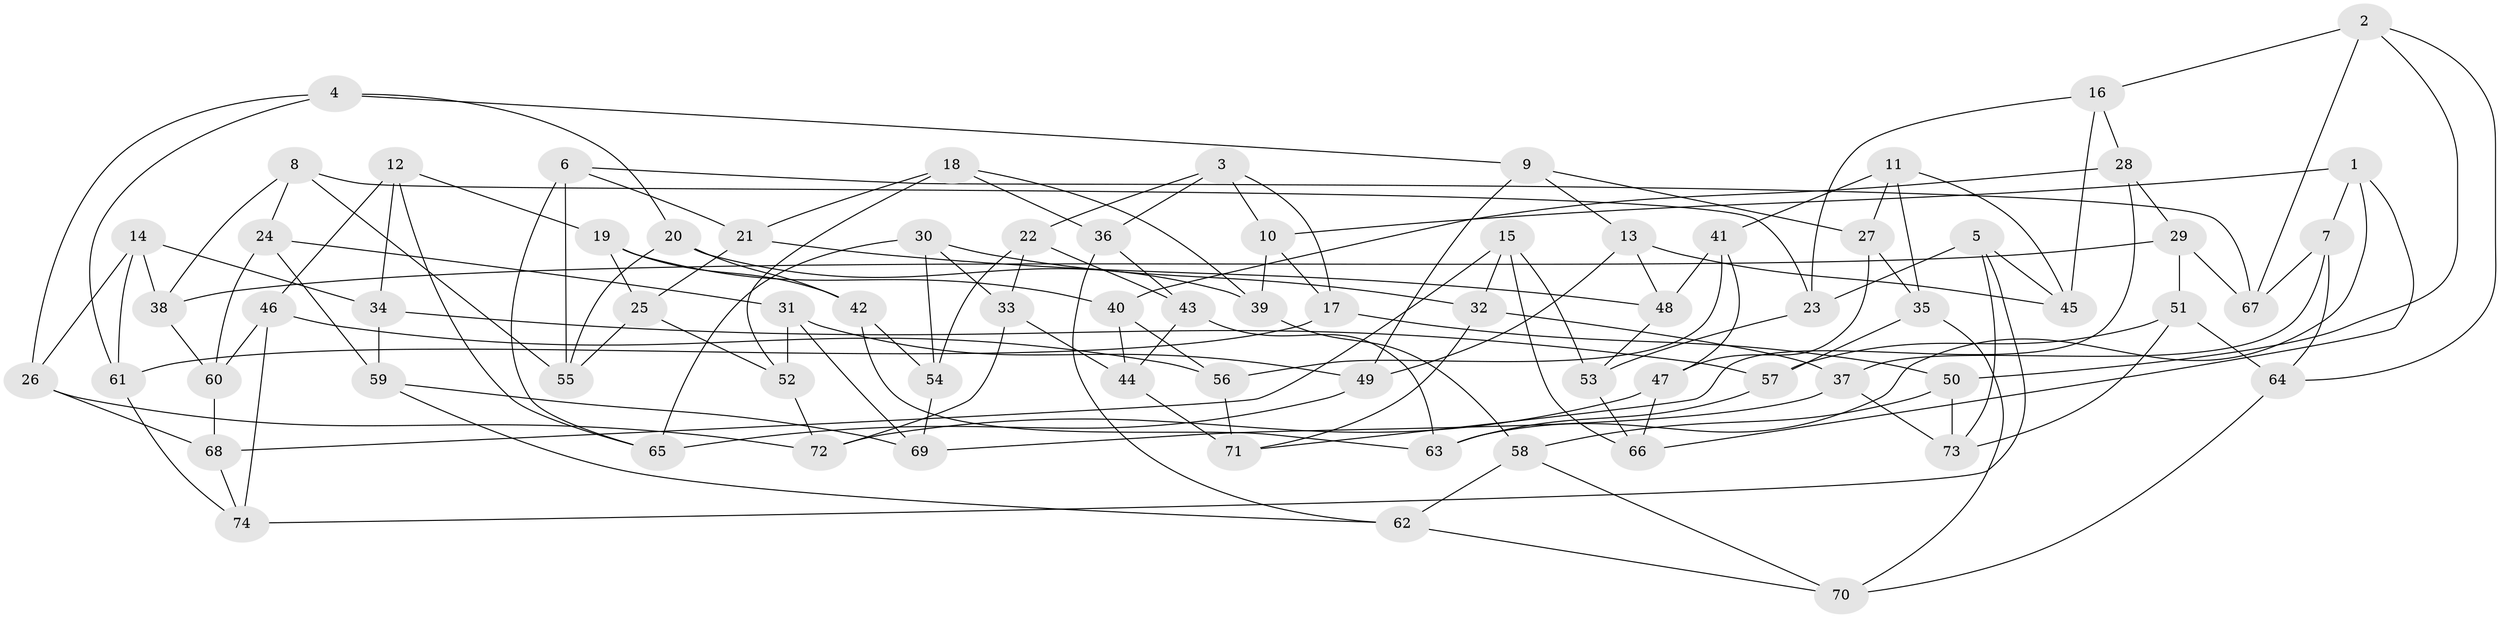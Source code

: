 // coarse degree distribution, {6: 0.5, 5: 0.18181818181818182, 4: 0.2727272727272727, 3: 0.045454545454545456}
// Generated by graph-tools (version 1.1) at 2025/52/02/27/25 19:52:31]
// undirected, 74 vertices, 148 edges
graph export_dot {
graph [start="1"]
  node [color=gray90,style=filled];
  1;
  2;
  3;
  4;
  5;
  6;
  7;
  8;
  9;
  10;
  11;
  12;
  13;
  14;
  15;
  16;
  17;
  18;
  19;
  20;
  21;
  22;
  23;
  24;
  25;
  26;
  27;
  28;
  29;
  30;
  31;
  32;
  33;
  34;
  35;
  36;
  37;
  38;
  39;
  40;
  41;
  42;
  43;
  44;
  45;
  46;
  47;
  48;
  49;
  50;
  51;
  52;
  53;
  54;
  55;
  56;
  57;
  58;
  59;
  60;
  61;
  62;
  63;
  64;
  65;
  66;
  67;
  68;
  69;
  70;
  71;
  72;
  73;
  74;
  1 -- 10;
  1 -- 63;
  1 -- 7;
  1 -- 66;
  2 -- 16;
  2 -- 64;
  2 -- 50;
  2 -- 67;
  3 -- 17;
  3 -- 36;
  3 -- 10;
  3 -- 22;
  4 -- 20;
  4 -- 61;
  4 -- 9;
  4 -- 26;
  5 -- 45;
  5 -- 23;
  5 -- 73;
  5 -- 74;
  6 -- 65;
  6 -- 55;
  6 -- 67;
  6 -- 21;
  7 -- 64;
  7 -- 37;
  7 -- 67;
  8 -- 38;
  8 -- 24;
  8 -- 55;
  8 -- 23;
  9 -- 27;
  9 -- 13;
  9 -- 49;
  10 -- 39;
  10 -- 17;
  11 -- 35;
  11 -- 27;
  11 -- 45;
  11 -- 41;
  12 -- 34;
  12 -- 65;
  12 -- 19;
  12 -- 46;
  13 -- 48;
  13 -- 45;
  13 -- 49;
  14 -- 26;
  14 -- 61;
  14 -- 34;
  14 -- 38;
  15 -- 32;
  15 -- 53;
  15 -- 66;
  15 -- 68;
  16 -- 23;
  16 -- 28;
  16 -- 45;
  17 -- 50;
  17 -- 61;
  18 -- 36;
  18 -- 39;
  18 -- 21;
  18 -- 52;
  19 -- 40;
  19 -- 25;
  19 -- 42;
  20 -- 42;
  20 -- 55;
  20 -- 39;
  21 -- 25;
  21 -- 48;
  22 -- 54;
  22 -- 33;
  22 -- 43;
  23 -- 53;
  24 -- 60;
  24 -- 59;
  24 -- 31;
  25 -- 55;
  25 -- 52;
  26 -- 68;
  26 -- 72;
  27 -- 47;
  27 -- 35;
  28 -- 71;
  28 -- 40;
  28 -- 29;
  29 -- 38;
  29 -- 67;
  29 -- 51;
  30 -- 32;
  30 -- 33;
  30 -- 54;
  30 -- 65;
  31 -- 52;
  31 -- 49;
  31 -- 69;
  32 -- 37;
  32 -- 71;
  33 -- 44;
  33 -- 72;
  34 -- 59;
  34 -- 57;
  35 -- 70;
  35 -- 57;
  36 -- 43;
  36 -- 62;
  37 -- 73;
  37 -- 69;
  38 -- 60;
  39 -- 58;
  40 -- 44;
  40 -- 56;
  41 -- 56;
  41 -- 47;
  41 -- 48;
  42 -- 54;
  42 -- 63;
  43 -- 44;
  43 -- 63;
  44 -- 71;
  46 -- 60;
  46 -- 74;
  46 -- 56;
  47 -- 66;
  47 -- 72;
  48 -- 53;
  49 -- 65;
  50 -- 58;
  50 -- 73;
  51 -- 64;
  51 -- 73;
  51 -- 57;
  52 -- 72;
  53 -- 66;
  54 -- 69;
  56 -- 71;
  57 -- 63;
  58 -- 70;
  58 -- 62;
  59 -- 69;
  59 -- 62;
  60 -- 68;
  61 -- 74;
  62 -- 70;
  64 -- 70;
  68 -- 74;
}
